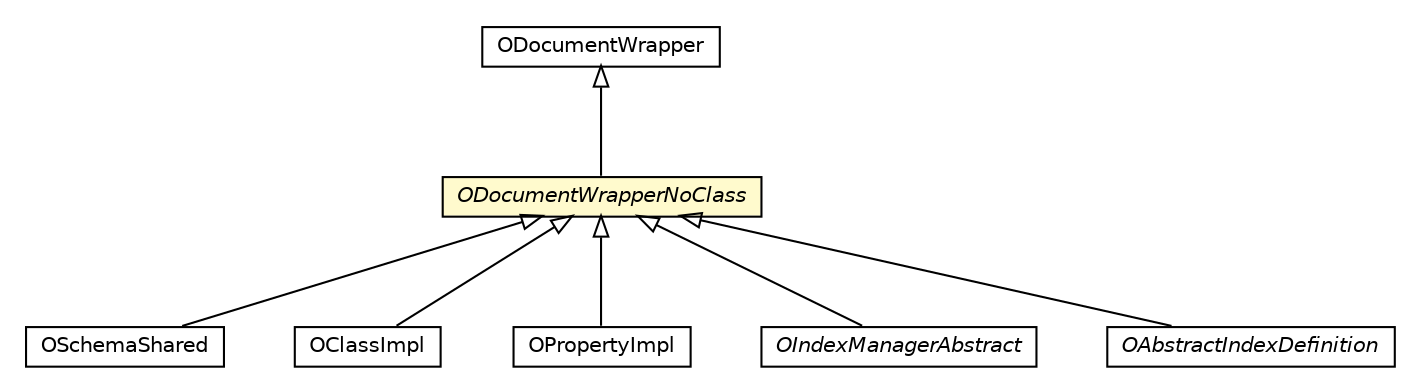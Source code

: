 #!/usr/local/bin/dot
#
# Class diagram 
# Generated by UMLGraph version R5_6-24-gf6e263 (http://www.umlgraph.org/)
#

digraph G {
	edge [fontname="Helvetica",fontsize=10,labelfontname="Helvetica",labelfontsize=10];
	node [fontname="Helvetica",fontsize=10,shape=plaintext];
	nodesep=0.25;
	ranksep=0.5;
	// com.orientechnologies.orient.core.metadata.schema.OSchemaShared
	c1622110 [label=<<table title="com.orientechnologies.orient.core.metadata.schema.OSchemaShared" border="0" cellborder="1" cellspacing="0" cellpadding="2" port="p" href="../metadata/schema/OSchemaShared.html">
		<tr><td><table border="0" cellspacing="0" cellpadding="1">
<tr><td align="center" balign="center"> OSchemaShared </td></tr>
		</table></td></tr>
		</table>>, URL="../metadata/schema/OSchemaShared.html", fontname="Helvetica", fontcolor="black", fontsize=10.0];
	// com.orientechnologies.orient.core.metadata.schema.OClassImpl
	c1622111 [label=<<table title="com.orientechnologies.orient.core.metadata.schema.OClassImpl" border="0" cellborder="1" cellspacing="0" cellpadding="2" port="p" href="../metadata/schema/OClassImpl.html">
		<tr><td><table border="0" cellspacing="0" cellpadding="1">
<tr><td align="center" balign="center"> OClassImpl </td></tr>
		</table></td></tr>
		</table>>, URL="../metadata/schema/OClassImpl.html", fontname="Helvetica", fontcolor="black", fontsize=10.0];
	// com.orientechnologies.orient.core.metadata.schema.OPropertyImpl
	c1622113 [label=<<table title="com.orientechnologies.orient.core.metadata.schema.OPropertyImpl" border="0" cellborder="1" cellspacing="0" cellpadding="2" port="p" href="../metadata/schema/OPropertyImpl.html">
		<tr><td><table border="0" cellspacing="0" cellpadding="1">
<tr><td align="center" balign="center"> OPropertyImpl </td></tr>
		</table></td></tr>
		</table>>, URL="../metadata/schema/OPropertyImpl.html", fontname="Helvetica", fontcolor="black", fontsize=10.0];
	// com.orientechnologies.orient.core.type.ODocumentWrapperNoClass
	c1622195 [label=<<table title="com.orientechnologies.orient.core.type.ODocumentWrapperNoClass" border="0" cellborder="1" cellspacing="0" cellpadding="2" port="p" bgcolor="lemonChiffon" href="./ODocumentWrapperNoClass.html">
		<tr><td><table border="0" cellspacing="0" cellpadding="1">
<tr><td align="center" balign="center"><font face="Helvetica-Oblique"> ODocumentWrapperNoClass </font></td></tr>
		</table></td></tr>
		</table>>, URL="./ODocumentWrapperNoClass.html", fontname="Helvetica", fontcolor="black", fontsize=10.0];
	// com.orientechnologies.orient.core.type.ODocumentWrapper
	c1622197 [label=<<table title="com.orientechnologies.orient.core.type.ODocumentWrapper" border="0" cellborder="1" cellspacing="0" cellpadding="2" port="p" href="./ODocumentWrapper.html">
		<tr><td><table border="0" cellspacing="0" cellpadding="1">
<tr><td align="center" balign="center"> ODocumentWrapper </td></tr>
		</table></td></tr>
		</table>>, URL="./ODocumentWrapper.html", fontname="Helvetica", fontcolor="black", fontsize=10.0];
	// com.orientechnologies.orient.core.index.OIndexManagerAbstract
	c1623030 [label=<<table title="com.orientechnologies.orient.core.index.OIndexManagerAbstract" border="0" cellborder="1" cellspacing="0" cellpadding="2" port="p" href="../index/OIndexManagerAbstract.html">
		<tr><td><table border="0" cellspacing="0" cellpadding="1">
<tr><td align="center" balign="center"><font face="Helvetica-Oblique"> OIndexManagerAbstract </font></td></tr>
		</table></td></tr>
		</table>>, URL="../index/OIndexManagerAbstract.html", fontname="Helvetica", fontcolor="black", fontsize=10.0];
	// com.orientechnologies.orient.core.index.OAbstractIndexDefinition
	c1623032 [label=<<table title="com.orientechnologies.orient.core.index.OAbstractIndexDefinition" border="0" cellborder="1" cellspacing="0" cellpadding="2" port="p" href="../index/OAbstractIndexDefinition.html">
		<tr><td><table border="0" cellspacing="0" cellpadding="1">
<tr><td align="center" balign="center"><font face="Helvetica-Oblique"> OAbstractIndexDefinition </font></td></tr>
		</table></td></tr>
		</table>>, URL="../index/OAbstractIndexDefinition.html", fontname="Helvetica", fontcolor="black", fontsize=10.0];
	//com.orientechnologies.orient.core.metadata.schema.OSchemaShared extends com.orientechnologies.orient.core.type.ODocumentWrapperNoClass
	c1622195:p -> c1622110:p [dir=back,arrowtail=empty];
	//com.orientechnologies.orient.core.metadata.schema.OClassImpl extends com.orientechnologies.orient.core.type.ODocumentWrapperNoClass
	c1622195:p -> c1622111:p [dir=back,arrowtail=empty];
	//com.orientechnologies.orient.core.metadata.schema.OPropertyImpl extends com.orientechnologies.orient.core.type.ODocumentWrapperNoClass
	c1622195:p -> c1622113:p [dir=back,arrowtail=empty];
	//com.orientechnologies.orient.core.type.ODocumentWrapperNoClass extends com.orientechnologies.orient.core.type.ODocumentWrapper
	c1622197:p -> c1622195:p [dir=back,arrowtail=empty];
	//com.orientechnologies.orient.core.index.OIndexManagerAbstract extends com.orientechnologies.orient.core.type.ODocumentWrapperNoClass
	c1622195:p -> c1623030:p [dir=back,arrowtail=empty];
	//com.orientechnologies.orient.core.index.OAbstractIndexDefinition extends com.orientechnologies.orient.core.type.ODocumentWrapperNoClass
	c1622195:p -> c1623032:p [dir=back,arrowtail=empty];
}

